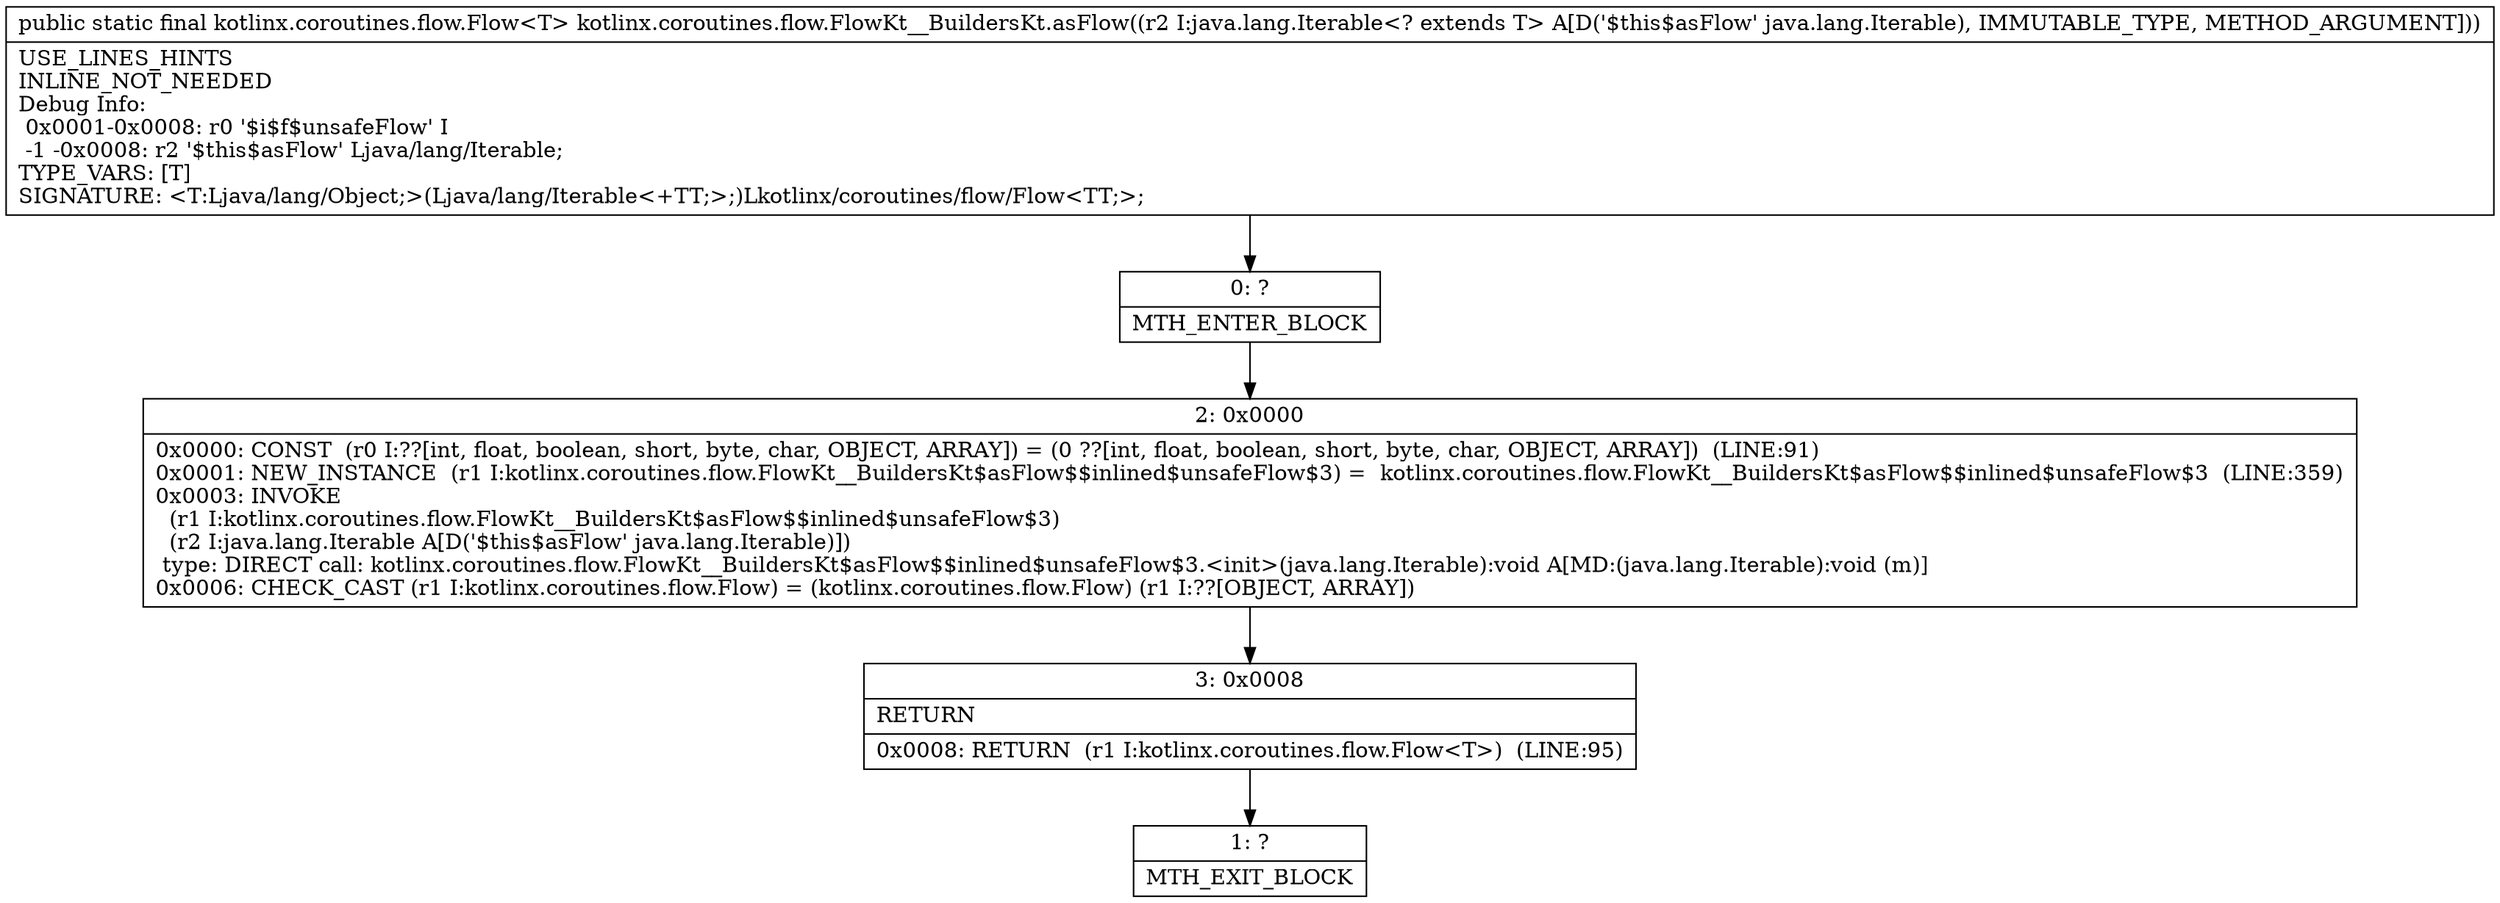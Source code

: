 digraph "CFG forkotlinx.coroutines.flow.FlowKt__BuildersKt.asFlow(Ljava\/lang\/Iterable;)Lkotlinx\/coroutines\/flow\/Flow;" {
Node_0 [shape=record,label="{0\:\ ?|MTH_ENTER_BLOCK\l}"];
Node_2 [shape=record,label="{2\:\ 0x0000|0x0000: CONST  (r0 I:??[int, float, boolean, short, byte, char, OBJECT, ARRAY]) = (0 ??[int, float, boolean, short, byte, char, OBJECT, ARRAY])  (LINE:91)\l0x0001: NEW_INSTANCE  (r1 I:kotlinx.coroutines.flow.FlowKt__BuildersKt$asFlow$$inlined$unsafeFlow$3) =  kotlinx.coroutines.flow.FlowKt__BuildersKt$asFlow$$inlined$unsafeFlow$3  (LINE:359)\l0x0003: INVOKE  \l  (r1 I:kotlinx.coroutines.flow.FlowKt__BuildersKt$asFlow$$inlined$unsafeFlow$3)\l  (r2 I:java.lang.Iterable A[D('$this$asFlow' java.lang.Iterable)])\l type: DIRECT call: kotlinx.coroutines.flow.FlowKt__BuildersKt$asFlow$$inlined$unsafeFlow$3.\<init\>(java.lang.Iterable):void A[MD:(java.lang.Iterable):void (m)]\l0x0006: CHECK_CAST (r1 I:kotlinx.coroutines.flow.Flow) = (kotlinx.coroutines.flow.Flow) (r1 I:??[OBJECT, ARRAY]) \l}"];
Node_3 [shape=record,label="{3\:\ 0x0008|RETURN\l|0x0008: RETURN  (r1 I:kotlinx.coroutines.flow.Flow\<T\>)  (LINE:95)\l}"];
Node_1 [shape=record,label="{1\:\ ?|MTH_EXIT_BLOCK\l}"];
MethodNode[shape=record,label="{public static final kotlinx.coroutines.flow.Flow\<T\> kotlinx.coroutines.flow.FlowKt__BuildersKt.asFlow((r2 I:java.lang.Iterable\<? extends T\> A[D('$this$asFlow' java.lang.Iterable), IMMUTABLE_TYPE, METHOD_ARGUMENT]))  | USE_LINES_HINTS\lINLINE_NOT_NEEDED\lDebug Info:\l  0x0001\-0x0008: r0 '$i$f$unsafeFlow' I\l  \-1 \-0x0008: r2 '$this$asFlow' Ljava\/lang\/Iterable;\lTYPE_VARS: [T]\lSIGNATURE: \<T:Ljava\/lang\/Object;\>(Ljava\/lang\/Iterable\<+TT;\>;)Lkotlinx\/coroutines\/flow\/Flow\<TT;\>;\l}"];
MethodNode -> Node_0;Node_0 -> Node_2;
Node_2 -> Node_3;
Node_3 -> Node_1;
}

